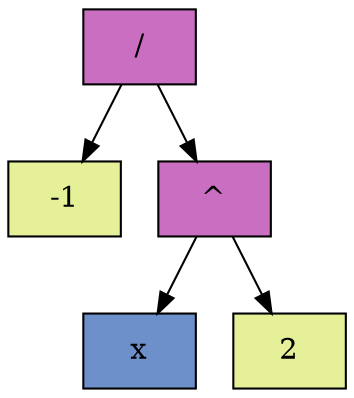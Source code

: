 digraph Tree{
0[style = "filled", fillcolor = "#CA6EC2", shape = "record", label = "/"];
0->1;
1[style = "filled", fillcolor = "#E6F099", shape = "record", label = "-1"]
0->2;
2[style = "filled", fillcolor = "#CA6EC2", shape = "record", label = "^"];
2->3;
3[style = "filled", fillcolor = "#6E90CA", shape = "record", label = "x"];
2->4;
4[style = "filled", fillcolor = "#E6F099", shape = "record", label = "2"]
}
